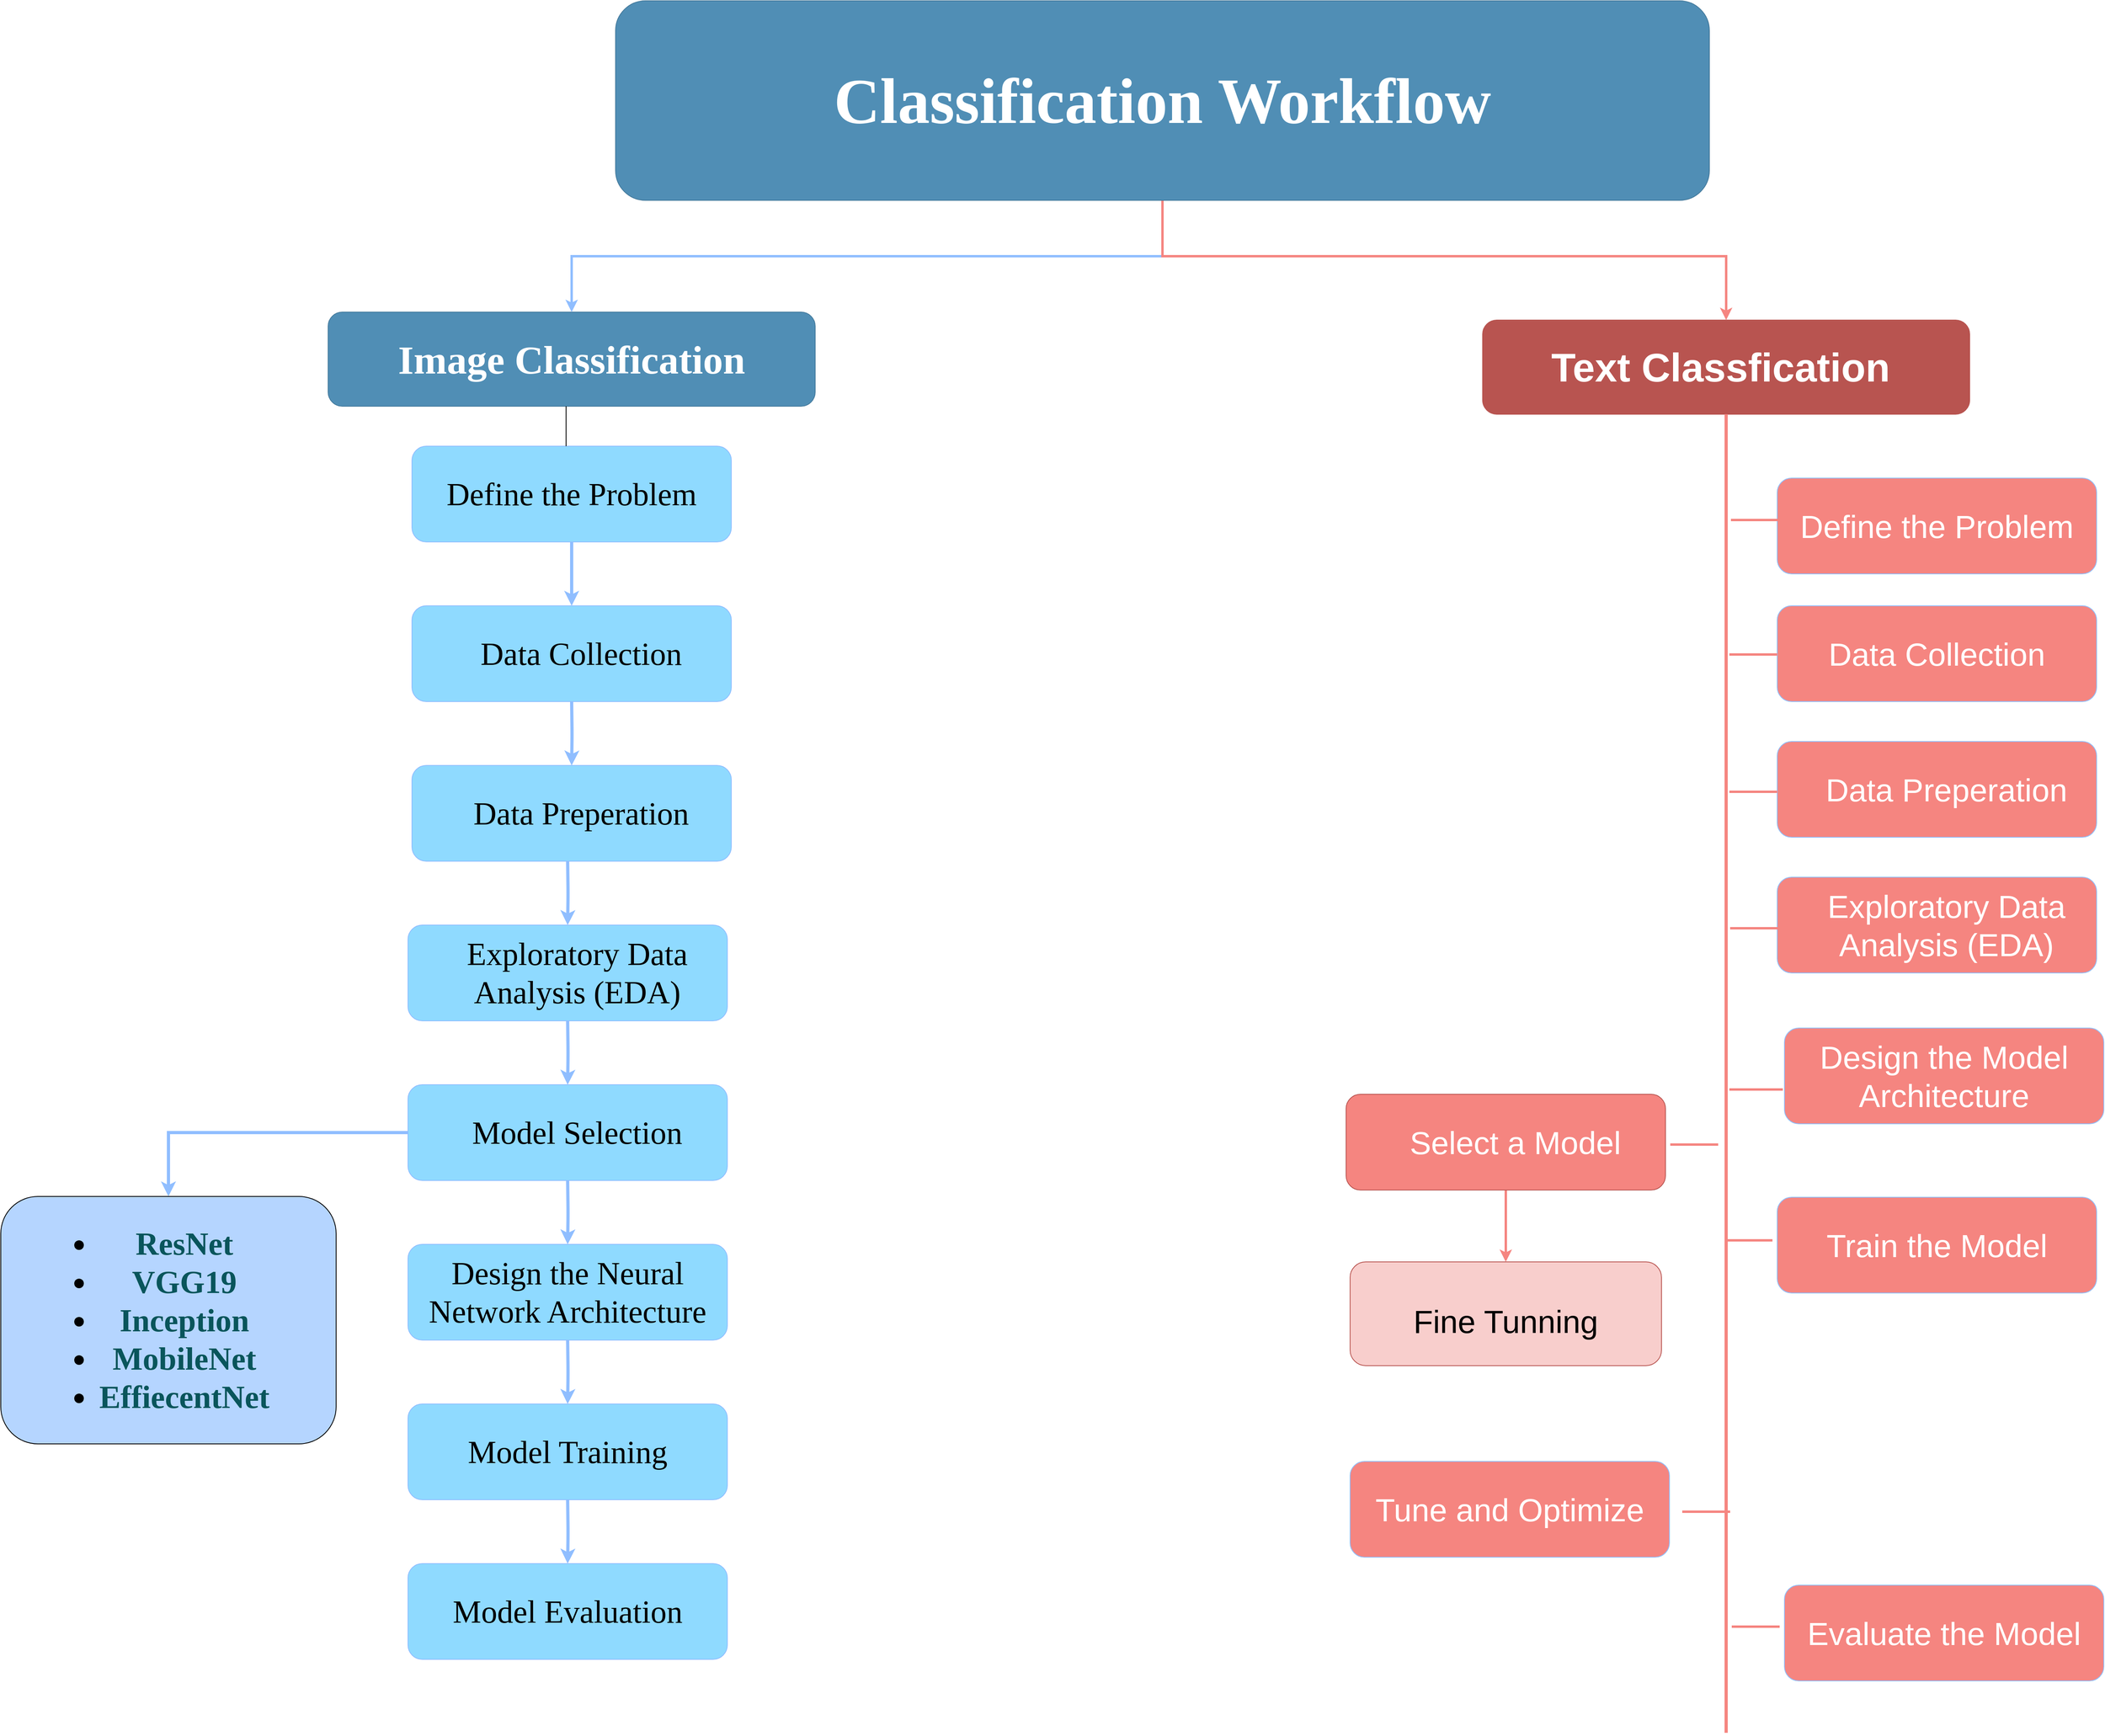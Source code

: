 <mxfile version="21.1.2" type="device">
  <diagram id="C5RBs43oDa-KdzZeNtuy" name="Page-1">
    <mxGraphModel dx="6694" dy="5885" grid="1" gridSize="10" guides="1" tooltips="1" connect="1" arrows="1" fold="1" page="1" pageScale="1" pageWidth="827" pageHeight="1169" math="0" shadow="0">
      <root>
        <mxCell id="WIyWlLk6GJQsqaUBKTNV-0" />
        <mxCell id="WIyWlLk6GJQsqaUBKTNV-1" parent="WIyWlLk6GJQsqaUBKTNV-0" />
        <mxCell id="KKabRNCbdy4jnE2uFyF0-61" value="&lt;font size=&quot;1&quot; color=&quot;#ffffff&quot; style=&quot;&quot;&gt;&lt;b style=&quot;font-size: 50px;&quot;&gt;Image Classification&lt;/b&gt;&lt;/font&gt;" style="rounded=1;whiteSpace=wrap;html=1;strokeColor=#457B9D;fontColor=#1D3557;fillColor=#508EB5;fontFamily=Garamond;" vertex="1" parent="WIyWlLk6GJQsqaUBKTNV-1">
          <mxGeometry x="-170" y="-1010" width="610" height="118" as="geometry" />
        </mxCell>
        <mxCell id="KKabRNCbdy4jnE2uFyF0-62" style="edgeStyle=orthogonalEdgeStyle;rounded=1;orthogonalLoop=1;jettySize=auto;html=1;exitX=0.5;exitY=1;exitDx=0;exitDy=0;entryX=0.5;entryY=0;entryDx=0;entryDy=0;strokeWidth=4;fillColor=#dae8fc;strokeColor=#90BEFF;fontFamily=Garamond;" edge="1" parent="WIyWlLk6GJQsqaUBKTNV-1" source="KKabRNCbdy4jnE2uFyF0-63" target="KKabRNCbdy4jnE2uFyF0-64">
          <mxGeometry relative="1" as="geometry" />
        </mxCell>
        <mxCell id="KKabRNCbdy4jnE2uFyF0-63" value="&lt;span style=&quot;border-color: var(--border-color); color: rgb(0, 0, 0); text-align: left;&quot;&gt;&lt;font style=&quot;font-size: 40px;&quot;&gt;Define the Problem&lt;/font&gt;&lt;font style=&quot;font-weight: bold;&quot; size=&quot;1&quot;&gt;&lt;br&gt;&lt;/font&gt;&lt;/span&gt;" style="rounded=1;whiteSpace=wrap;html=1;labelBackgroundColor=none;fillColor=#8FDAFF;strokeColor=#90BEFF;fontFamily=Garamond;" vertex="1" parent="WIyWlLk6GJQsqaUBKTNV-1">
          <mxGeometry x="-65" y="-842" width="400" height="120" as="geometry" />
        </mxCell>
        <mxCell id="KKabRNCbdy4jnE2uFyF0-64" value="&lt;span style=&quot;border-color: var(--border-color); color: rgb(0, 0, 0); text-align: left;&quot;&gt;&lt;p style=&quot;margin-left:.25in&quot; class=&quot;MsoNormal&quot;&gt;&lt;font style=&quot;font-size: 40px;&quot;&gt;Data Collection&lt;/font&gt;&lt;br&gt;&lt;/p&gt;&lt;/span&gt;" style="rounded=1;whiteSpace=wrap;html=1;labelBackgroundColor=none;fillColor=#8FDAFF;strokeColor=#90BEFF;fontFamily=Garamond;" vertex="1" parent="WIyWlLk6GJQsqaUBKTNV-1">
          <mxGeometry x="-65" y="-642" width="400" height="120" as="geometry" />
        </mxCell>
        <mxCell id="KKabRNCbdy4jnE2uFyF0-65" style="edgeStyle=orthogonalEdgeStyle;rounded=1;orthogonalLoop=1;jettySize=auto;html=1;exitX=0.5;exitY=1;exitDx=0;exitDy=0;entryX=0.5;entryY=0;entryDx=0;entryDy=0;strokeWidth=4;fillColor=#dae8fc;strokeColor=#90BEFF;fontSize=40;fontFamily=Garamond;" edge="1" parent="WIyWlLk6GJQsqaUBKTNV-1" target="KKabRNCbdy4jnE2uFyF0-66">
          <mxGeometry relative="1" as="geometry">
            <mxPoint x="135" y="-522" as="sourcePoint" />
          </mxGeometry>
        </mxCell>
        <mxCell id="KKabRNCbdy4jnE2uFyF0-66" value="&lt;span style=&quot;border-color: var(--border-color); color: rgb(0, 0, 0); text-align: left; font-size: 40px;&quot;&gt;&lt;p style=&quot;margin-left: 0.25in; font-size: 40px;&quot; class=&quot;MsoNormal&quot;&gt;Data Preperation&lt;br style=&quot;font-size: 40px;&quot;&gt;&lt;/p&gt;&lt;/span&gt;" style="rounded=1;whiteSpace=wrap;html=1;labelBackgroundColor=none;fillColor=#8FDAFF;strokeColor=#90BEFF;fontSize=40;fontFamily=Garamond;" vertex="1" parent="WIyWlLk6GJQsqaUBKTNV-1">
          <mxGeometry x="-65" y="-442" width="400" height="120" as="geometry" />
        </mxCell>
        <mxCell id="KKabRNCbdy4jnE2uFyF0-67" style="edgeStyle=orthogonalEdgeStyle;rounded=1;orthogonalLoop=1;jettySize=auto;html=1;exitX=0.5;exitY=1;exitDx=0;exitDy=0;entryX=0.5;entryY=0;entryDx=0;entryDy=0;strokeWidth=4;fillColor=#dae8fc;strokeColor=#90BEFF;fontSize=40;fontFamily=Garamond;" edge="1" parent="WIyWlLk6GJQsqaUBKTNV-1" target="KKabRNCbdy4jnE2uFyF0-68">
          <mxGeometry relative="1" as="geometry">
            <mxPoint x="130" y="-322" as="sourcePoint" />
          </mxGeometry>
        </mxCell>
        <mxCell id="KKabRNCbdy4jnE2uFyF0-68" value="&lt;span style=&quot;border-color: var(--border-color); color: rgb(0, 0, 0); font-size: 40px;&quot;&gt;&lt;p style=&quot;margin-left: 0.25in; font-size: 40px;&quot; class=&quot;MsoNormal&quot;&gt;Exploratory Data Analysis (EDA)&lt;br style=&quot;font-size: 40px;&quot;&gt;&lt;/p&gt;&lt;/span&gt;" style="rounded=1;whiteSpace=wrap;html=1;labelBackgroundColor=none;fillColor=#8FDAFF;strokeColor=#90BEFF;align=center;fontSize=40;fontFamily=Garamond;" vertex="1" parent="WIyWlLk6GJQsqaUBKTNV-1">
          <mxGeometry x="-70" y="-242" width="400" height="120" as="geometry" />
        </mxCell>
        <mxCell id="KKabRNCbdy4jnE2uFyF0-69" style="edgeStyle=orthogonalEdgeStyle;rounded=1;orthogonalLoop=1;jettySize=auto;html=1;exitX=0.5;exitY=1;exitDx=0;exitDy=0;entryX=0.5;entryY=0;entryDx=0;entryDy=0;strokeWidth=4;fillColor=#dae8fc;strokeColor=#90BEFF;fontSize=40;fontFamily=Garamond;" edge="1" parent="WIyWlLk6GJQsqaUBKTNV-1" target="KKabRNCbdy4jnE2uFyF0-71">
          <mxGeometry relative="1" as="geometry">
            <mxPoint x="130" y="-122" as="sourcePoint" />
          </mxGeometry>
        </mxCell>
        <mxCell id="KKabRNCbdy4jnE2uFyF0-70" style="edgeStyle=orthogonalEdgeStyle;rounded=0;orthogonalLoop=1;jettySize=auto;html=1;exitX=0;exitY=0.5;exitDx=0;exitDy=0;entryX=0.5;entryY=0;entryDx=0;entryDy=0;fontSize=12;strokeWidth=4;strokeColor=#90BEFF;fontFamily=Garamond;" edge="1" parent="WIyWlLk6GJQsqaUBKTNV-1" source="KKabRNCbdy4jnE2uFyF0-71" target="KKabRNCbdy4jnE2uFyF0-85">
          <mxGeometry relative="1" as="geometry">
            <mxPoint x="-350" y="98" as="targetPoint" />
          </mxGeometry>
        </mxCell>
        <mxCell id="KKabRNCbdy4jnE2uFyF0-71" value="&lt;span style=&quot;border-color: var(--border-color); color: rgb(0, 0, 0); text-align: left; font-size: 40px;&quot;&gt;&lt;p style=&quot;margin-left: 0.25in; font-size: 40px;&quot; class=&quot;MsoNormal&quot;&gt;Model Selection&lt;br style=&quot;font-size: 40px;&quot;&gt;&lt;/p&gt;&lt;/span&gt;" style="rounded=1;whiteSpace=wrap;html=1;labelBackgroundColor=none;fillColor=#8FDAFF;strokeColor=#90BEFF;fontSize=40;fontFamily=Garamond;" vertex="1" parent="WIyWlLk6GJQsqaUBKTNV-1">
          <mxGeometry x="-70" y="-42" width="400" height="120" as="geometry" />
        </mxCell>
        <mxCell id="KKabRNCbdy4jnE2uFyF0-72" style="edgeStyle=orthogonalEdgeStyle;rounded=1;orthogonalLoop=1;jettySize=auto;html=1;exitX=0.5;exitY=1;exitDx=0;exitDy=0;entryX=0.5;entryY=0;entryDx=0;entryDy=0;strokeWidth=4;fillColor=#dae8fc;strokeColor=#90BEFF;fontSize=40;fontFamily=Garamond;" edge="1" parent="WIyWlLk6GJQsqaUBKTNV-1" target="KKabRNCbdy4jnE2uFyF0-73">
          <mxGeometry relative="1" as="geometry">
            <mxPoint x="130" y="78" as="sourcePoint" />
          </mxGeometry>
        </mxCell>
        <mxCell id="KKabRNCbdy4jnE2uFyF0-73" value="&lt;span style=&quot;border-color: var(--border-color); color: rgb(0, 0, 0); text-align: left; font-size: 40px;&quot;&gt;Design the Neural Network Architecture&lt;font style=&quot;font-weight: bold; font-size: 40px;&quot;&gt;&lt;br style=&quot;font-size: 40px;&quot;&gt;&lt;/font&gt;&lt;/span&gt;" style="rounded=1;whiteSpace=wrap;html=1;labelBackgroundColor=none;fillColor=#8FDAFF;strokeColor=#90BEFF;fontSize=40;fontFamily=Garamond;" vertex="1" parent="WIyWlLk6GJQsqaUBKTNV-1">
          <mxGeometry x="-70" y="158" width="400" height="120" as="geometry" />
        </mxCell>
        <mxCell id="KKabRNCbdy4jnE2uFyF0-74" style="edgeStyle=orthogonalEdgeStyle;rounded=1;orthogonalLoop=1;jettySize=auto;html=1;exitX=0.5;exitY=1;exitDx=0;exitDy=0;entryX=0.5;entryY=0;entryDx=0;entryDy=0;strokeWidth=4;fillColor=#dae8fc;strokeColor=#90BEFF;fontSize=40;fontFamily=Garamond;" edge="1" parent="WIyWlLk6GJQsqaUBKTNV-1" target="KKabRNCbdy4jnE2uFyF0-75">
          <mxGeometry relative="1" as="geometry">
            <mxPoint x="130" y="278" as="sourcePoint" />
          </mxGeometry>
        </mxCell>
        <mxCell id="KKabRNCbdy4jnE2uFyF0-75" value="&lt;span style=&quot;border-color: var(--border-color); color: rgb(0, 0, 0); text-align: left; font-size: 40px;&quot;&gt;Model Training&lt;font style=&quot;font-weight: bold; font-size: 40px;&quot;&gt;&lt;br style=&quot;font-size: 40px;&quot;&gt;&lt;/font&gt;&lt;/span&gt;" style="rounded=1;whiteSpace=wrap;html=1;labelBackgroundColor=none;fillColor=#8FDAFF;strokeColor=#90BEFF;fontSize=40;fontFamily=Garamond;" vertex="1" parent="WIyWlLk6GJQsqaUBKTNV-1">
          <mxGeometry x="-70" y="358" width="400" height="120" as="geometry" />
        </mxCell>
        <mxCell id="KKabRNCbdy4jnE2uFyF0-80" style="edgeStyle=orthogonalEdgeStyle;rounded=1;orthogonalLoop=1;jettySize=auto;html=1;exitX=0.5;exitY=1;exitDx=0;exitDy=0;entryX=0.5;entryY=0;entryDx=0;entryDy=0;strokeWidth=4;fillColor=#dae8fc;strokeColor=#90BEFF;fontSize=40;fontFamily=Garamond;" edge="1" parent="WIyWlLk6GJQsqaUBKTNV-1" target="KKabRNCbdy4jnE2uFyF0-81">
          <mxGeometry relative="1" as="geometry">
            <mxPoint x="130" y="478" as="sourcePoint" />
          </mxGeometry>
        </mxCell>
        <mxCell id="KKabRNCbdy4jnE2uFyF0-81" value="&lt;span style=&quot;border-color: var(--border-color); color: rgb(0, 0, 0); text-align: left; font-size: 40px;&quot;&gt;&lt;font style=&quot;font-size: 40px;&quot;&gt;Model Evaluation&lt;br style=&quot;font-size: 40px;&quot;&gt;&lt;/font&gt;&lt;/span&gt;" style="rounded=1;whiteSpace=wrap;html=1;labelBackgroundColor=none;fillColor=#8FDAFF;strokeColor=#90BEFF;fontSize=40;fontFamily=Garamond;" vertex="1" parent="WIyWlLk6GJQsqaUBKTNV-1">
          <mxGeometry x="-70" y="558" width="400" height="120" as="geometry" />
        </mxCell>
        <mxCell id="KKabRNCbdy4jnE2uFyF0-85" value="&lt;p style=&quot;border-color: var(--border-color); margin-left: 0.25in; font-size: 40px;&quot; class=&quot;MsoNormal&quot;&gt;&lt;/p&gt;&lt;ul style=&quot;font-size: 40px;&quot;&gt;&lt;li&gt;&lt;span style=&quot;background-color: initial; font-size: 40px; text-align: left;&quot;&gt;&lt;b&gt;&lt;font color=&quot;#09555b&quot;&gt;ResNet&lt;/font&gt;&lt;/b&gt;&lt;/span&gt;&lt;/li&gt;&lt;li&gt;&lt;span style=&quot;background-color: initial; color: rgb(9, 85, 91); font-size: 40px;&quot;&gt;&lt;b&gt;VGG19&lt;/b&gt;&lt;/span&gt;&lt;/li&gt;&lt;li&gt;&lt;span style=&quot;background-color: initial; color: rgb(9, 85, 91); font-size: 40px;&quot;&gt;&lt;b&gt;Inception&lt;/b&gt;&lt;/span&gt;&lt;/li&gt;&lt;li&gt;&lt;span style=&quot;background-color: initial; color: rgb(9, 85, 91); font-size: 40px;&quot;&gt;&lt;b&gt;MobileNet&lt;/b&gt;&lt;/span&gt;&lt;/li&gt;&lt;li&gt;&lt;span style=&quot;background-color: initial; color: rgb(9, 85, 91); font-size: 40px;&quot;&gt;&lt;b&gt;EffiecentNet&lt;/b&gt;&lt;/span&gt;&lt;/li&gt;&lt;/ul&gt;" style="rounded=1;whiteSpace=wrap;html=1;fillColor=#B5D5FF;fontFamily=Garamond;" vertex="1" parent="WIyWlLk6GJQsqaUBKTNV-1">
          <mxGeometry x="-580" y="98" width="420" height="310" as="geometry" />
        </mxCell>
        <mxCell id="KKabRNCbdy4jnE2uFyF0-86" value="" style="endArrow=none;html=1;rounded=0;fontFamily=Garamond;" edge="1" parent="WIyWlLk6GJQsqaUBKTNV-1">
          <mxGeometry width="50" height="50" relative="1" as="geometry">
            <mxPoint x="128" y="-842" as="sourcePoint" />
            <mxPoint x="128" y="-892" as="targetPoint" />
          </mxGeometry>
        </mxCell>
        <mxCell id="KKabRNCbdy4jnE2uFyF0-118" value="&lt;font size=&quot;1&quot; color=&quot;#ffffff&quot; style=&quot;&quot;&gt;&lt;b style=&quot;font-size: 50px;&quot;&gt;Text Classfication&amp;nbsp;&lt;/b&gt;&lt;/font&gt;" style="rounded=1;whiteSpace=wrap;html=1;strokeColor=#b85450;fillColor=#B85450;" vertex="1" parent="WIyWlLk6GJQsqaUBKTNV-1">
          <mxGeometry x="1276" y="-1000" width="610" height="118" as="geometry" />
        </mxCell>
        <mxCell id="KKabRNCbdy4jnE2uFyF0-119" value="" style="endArrow=none;html=1;rounded=0;entryX=0.5;entryY=1;entryDx=0;entryDy=0;strokeColor=#F58580;strokeWidth=4;" edge="1" parent="WIyWlLk6GJQsqaUBKTNV-1" target="KKabRNCbdy4jnE2uFyF0-118">
          <mxGeometry width="50" height="50" relative="1" as="geometry">
            <mxPoint x="1581" y="770" as="sourcePoint" />
            <mxPoint x="935" y="-400" as="targetPoint" />
          </mxGeometry>
        </mxCell>
        <mxCell id="KKabRNCbdy4jnE2uFyF0-120" value="&lt;span style=&quot;border-color: var(--border-color); text-align: left;&quot;&gt;&lt;font style=&quot;font-size: 40px;&quot;&gt;Define the Problem&lt;/font&gt;&lt;font style=&quot;font-weight: bold;&quot; size=&quot;1&quot;&gt;&lt;br&gt;&lt;/font&gt;&lt;/span&gt;" style="rounded=1;whiteSpace=wrap;html=1;labelBackgroundColor=none;fillColor=#F58580;strokeColor=#90BEFF;fontColor=#FFFFFF;" vertex="1" parent="WIyWlLk6GJQsqaUBKTNV-1">
          <mxGeometry x="1645" y="-802" width="400" height="120" as="geometry" />
        </mxCell>
        <mxCell id="KKabRNCbdy4jnE2uFyF0-121" value="&lt;span style=&quot;border-color: var(--border-color); text-align: left; font-size: 40px;&quot;&gt;Data Collection&lt;font style=&quot;font-weight: bold; font-size: 40px;&quot;&gt;&lt;br style=&quot;font-size: 40px;&quot;&gt;&lt;/font&gt;&lt;/span&gt;" style="rounded=1;whiteSpace=wrap;html=1;labelBackgroundColor=none;fillColor=#F58580;strokeColor=#90BEFF;fontColor=#FFFFFF;fontSize=40;" vertex="1" parent="WIyWlLk6GJQsqaUBKTNV-1">
          <mxGeometry x="1645" y="-642" width="400" height="120" as="geometry" />
        </mxCell>
        <mxCell id="KKabRNCbdy4jnE2uFyF0-122" value="&lt;span style=&quot;border-color: var(--border-color); text-align: left; font-size: 40px;&quot;&gt;&lt;p style=&quot;margin-left: 0.25in; font-size: 40px;&quot; class=&quot;MsoNormal&quot;&gt;Data Preperation&lt;br style=&quot;font-size: 40px;&quot;&gt;&lt;/p&gt;&lt;/span&gt;" style="rounded=1;whiteSpace=wrap;html=1;labelBackgroundColor=none;fillColor=#F58580;strokeColor=#90BEFF;fontColor=#FFFFFF;fontSize=40;" vertex="1" parent="WIyWlLk6GJQsqaUBKTNV-1">
          <mxGeometry x="1645" y="-472" width="400" height="120" as="geometry" />
        </mxCell>
        <mxCell id="KKabRNCbdy4jnE2uFyF0-123" value="&lt;span style=&quot;border-color: var(--border-color); font-size: 40px;&quot;&gt;&lt;p style=&quot;margin-left: 0.25in; font-size: 40px;&quot; class=&quot;MsoNormal&quot;&gt;Exploratory Data Analysis (EDA)&lt;br style=&quot;font-size: 40px;&quot;&gt;&lt;/p&gt;&lt;/span&gt;" style="rounded=1;whiteSpace=wrap;html=1;labelBackgroundColor=none;fillColor=#F58580;strokeColor=#90BEFF;align=center;fontColor=#FFFFFF;fontSize=40;" vertex="1" parent="WIyWlLk6GJQsqaUBKTNV-1">
          <mxGeometry x="1645" y="-302" width="400" height="120" as="geometry" />
        </mxCell>
        <mxCell id="KKabRNCbdy4jnE2uFyF0-124" style="edgeStyle=orthogonalEdgeStyle;rounded=0;orthogonalLoop=1;jettySize=auto;html=1;exitX=0.5;exitY=1;exitDx=0;exitDy=0;entryX=0.5;entryY=0;entryDx=0;entryDy=0;strokeWidth=3;strokeColor=#F58580;" edge="1" parent="WIyWlLk6GJQsqaUBKTNV-1" source="KKabRNCbdy4jnE2uFyF0-125" target="KKabRNCbdy4jnE2uFyF0-135">
          <mxGeometry relative="1" as="geometry" />
        </mxCell>
        <mxCell id="KKabRNCbdy4jnE2uFyF0-125" value="&lt;span style=&quot;border-color: var(--border-color); text-align: left;&quot;&gt;&lt;p style=&quot;margin-left: 0.25in;&quot; class=&quot;MsoNormal&quot;&gt;&lt;font color=&quot;#ffffff&quot; style=&quot;font-size: 40px;&quot;&gt;&lt;span style=&quot;&quot;&gt;Select a Model&lt;/span&gt;&lt;/font&gt;&lt;/p&gt;&lt;/span&gt;" style="rounded=1;whiteSpace=wrap;html=1;labelBackgroundColor=none;fillColor=#f58580;strokeColor=#b85450;fontStyle=0" vertex="1" parent="WIyWlLk6GJQsqaUBKTNV-1">
          <mxGeometry x="1105" y="-30" width="400" height="120" as="geometry" />
        </mxCell>
        <mxCell id="KKabRNCbdy4jnE2uFyF0-126" value="" style="endArrow=none;html=1;rounded=0;strokeWidth=3;strokeColor=#F58580;" edge="1" parent="WIyWlLk6GJQsqaUBKTNV-1">
          <mxGeometry width="50" height="50" relative="1" as="geometry">
            <mxPoint x="1587" y="-749.5" as="sourcePoint" />
            <mxPoint x="1647" y="-749.5" as="targetPoint" />
          </mxGeometry>
        </mxCell>
        <mxCell id="KKabRNCbdy4jnE2uFyF0-127" value="" style="endArrow=none;html=1;rounded=0;strokeWidth=3;strokeColor=#F58580;" edge="1" parent="WIyWlLk6GJQsqaUBKTNV-1">
          <mxGeometry width="50" height="50" relative="1" as="geometry">
            <mxPoint x="1585" y="-36" as="sourcePoint" />
            <mxPoint x="1652" y="-36" as="targetPoint" />
          </mxGeometry>
        </mxCell>
        <mxCell id="KKabRNCbdy4jnE2uFyF0-128" value="" style="endArrow=none;html=1;rounded=0;strokeWidth=3;strokeColor=#F58580;" edge="1" parent="WIyWlLk6GJQsqaUBKTNV-1">
          <mxGeometry width="50" height="50" relative="1" as="geometry">
            <mxPoint x="1585" y="-409" as="sourcePoint" />
            <mxPoint x="1645" y="-409" as="targetPoint" />
          </mxGeometry>
        </mxCell>
        <mxCell id="KKabRNCbdy4jnE2uFyF0-129" value="" style="endArrow=none;html=1;rounded=0;strokeWidth=3;strokeColor=#F58580;" edge="1" parent="WIyWlLk6GJQsqaUBKTNV-1">
          <mxGeometry width="50" height="50" relative="1" as="geometry">
            <mxPoint x="1585" y="-581" as="sourcePoint" />
            <mxPoint x="1645" y="-581" as="targetPoint" />
          </mxGeometry>
        </mxCell>
        <mxCell id="KKabRNCbdy4jnE2uFyF0-130" value="" style="endArrow=none;html=1;rounded=0;strokeWidth=3;strokeColor=#F58580;" edge="1" parent="WIyWlLk6GJQsqaUBKTNV-1">
          <mxGeometry width="50" height="50" relative="1" as="geometry">
            <mxPoint x="1511" y="33" as="sourcePoint" />
            <mxPoint x="1571" y="33" as="targetPoint" />
          </mxGeometry>
        </mxCell>
        <mxCell id="KKabRNCbdy4jnE2uFyF0-131" value="" style="endArrow=none;html=1;rounded=0;strokeWidth=3;strokeColor=#F58580;" edge="1" parent="WIyWlLk6GJQsqaUBKTNV-1">
          <mxGeometry width="50" height="50" relative="1" as="geometry">
            <mxPoint x="1579" y="153" as="sourcePoint" />
            <mxPoint x="1639" y="153" as="targetPoint" />
          </mxGeometry>
        </mxCell>
        <mxCell id="KKabRNCbdy4jnE2uFyF0-132" value="" style="endArrow=none;html=1;rounded=0;strokeWidth=3;strokeColor=#F58580;" edge="1" parent="WIyWlLk6GJQsqaUBKTNV-1">
          <mxGeometry width="50" height="50" relative="1" as="geometry">
            <mxPoint x="1586" y="-238" as="sourcePoint" />
            <mxPoint x="1646" y="-238" as="targetPoint" />
          </mxGeometry>
        </mxCell>
        <mxCell id="KKabRNCbdy4jnE2uFyF0-133" value="&lt;span style=&quot;border-color: var(--border-color);&quot;&gt;&lt;p class=&quot;MsoListParagraph&quot;&gt;&lt;font style=&quot;font-size: 40px;&quot;&gt;Design the Model Architecture&lt;/font&gt;&lt;/p&gt;&lt;/span&gt;" style="rounded=1;whiteSpace=wrap;html=1;labelBackgroundColor=none;fillColor=#F58580;strokeColor=#90BEFF;align=center;fontColor=#FFFFFF;" vertex="1" parent="WIyWlLk6GJQsqaUBKTNV-1">
          <mxGeometry x="1654" y="-113" width="400" height="120" as="geometry" />
        </mxCell>
        <mxCell id="KKabRNCbdy4jnE2uFyF0-134" value="&lt;span style=&quot;border-color: var(--border-color);&quot;&gt;&lt;p class=&quot;MsoListParagraph&quot;&gt;&lt;font style=&quot;font-size: 40px;&quot;&gt;Train the Model&lt;/font&gt;&lt;/p&gt;&lt;/span&gt;&lt;p class=&quot;MsoListParagraph&quot;&gt;&lt;/p&gt;" style="rounded=1;whiteSpace=wrap;html=1;labelBackgroundColor=none;fillColor=#F58580;strokeColor=#90BEFF;align=center;fontColor=#FFFFFF;" vertex="1" parent="WIyWlLk6GJQsqaUBKTNV-1">
          <mxGeometry x="1645" y="99" width="400" height="120" as="geometry" />
        </mxCell>
        <mxCell id="KKabRNCbdy4jnE2uFyF0-135" value="&lt;p style=&quot;border-color: var(--border-color); margin-left: 0.25in; font-size: 30px;&quot; class=&quot;MsoNormal&quot;&gt;&lt;/p&gt;&lt;span style=&quot;font-size: 40px; background-color: initial;&quot;&gt;&lt;div style=&quot;&quot;&gt;&lt;span style=&quot;background-color: initial;&quot;&gt;Fine Tunning&lt;/span&gt;&lt;/div&gt;&lt;/span&gt;&lt;p&gt;&lt;/p&gt;" style="rounded=1;whiteSpace=wrap;html=1;fillColor=#f8cecc;strokeColor=#b85450;align=center;" vertex="1" parent="WIyWlLk6GJQsqaUBKTNV-1">
          <mxGeometry x="1110" y="180" width="390" height="130" as="geometry" />
        </mxCell>
        <mxCell id="KKabRNCbdy4jnE2uFyF0-136" value="" style="endArrow=none;html=1;rounded=0;strokeWidth=3;strokeColor=#F58580;" edge="1" parent="WIyWlLk6GJQsqaUBKTNV-1">
          <mxGeometry width="50" height="50" relative="1" as="geometry">
            <mxPoint x="1588" y="637" as="sourcePoint" />
            <mxPoint x="1648" y="637" as="targetPoint" />
          </mxGeometry>
        </mxCell>
        <mxCell id="KKabRNCbdy4jnE2uFyF0-137" value="&lt;span style=&quot;border-color: var(--border-color);&quot;&gt;&lt;p class=&quot;MsoListParagraph&quot;&gt;&lt;font style=&quot;font-size: 40px;&quot;&gt;Evaluate the Model&lt;/font&gt;&lt;/p&gt;&lt;/span&gt;&lt;p class=&quot;MsoListParagraph&quot;&gt;&lt;/p&gt;" style="rounded=1;whiteSpace=wrap;html=1;labelBackgroundColor=none;fillColor=#F58580;strokeColor=#90BEFF;align=center;fontColor=#FFFFFF;" vertex="1" parent="WIyWlLk6GJQsqaUBKTNV-1">
          <mxGeometry x="1654" y="585" width="400" height="120" as="geometry" />
        </mxCell>
        <mxCell id="KKabRNCbdy4jnE2uFyF0-138" value="&lt;span style=&quot;border-color: var(--border-color);&quot;&gt;&lt;p class=&quot;MsoListParagraph&quot;&gt;&lt;font style=&quot;font-size: 40px;&quot;&gt;Tune and Optimize&lt;/font&gt;&lt;br&gt;&lt;/p&gt;&lt;/span&gt;&lt;p class=&quot;MsoListParagraph&quot;&gt;&lt;/p&gt;" style="rounded=1;whiteSpace=wrap;html=1;labelBackgroundColor=none;fillColor=#F58580;strokeColor=#90BEFF;align=center;fontColor=#FFFFFF;" vertex="1" parent="WIyWlLk6GJQsqaUBKTNV-1">
          <mxGeometry x="1110" y="430" width="400" height="120" as="geometry" />
        </mxCell>
        <mxCell id="KKabRNCbdy4jnE2uFyF0-144" value="" style="endArrow=none;html=1;rounded=0;strokeWidth=3;strokeColor=#F58580;" edge="1" parent="WIyWlLk6GJQsqaUBKTNV-1">
          <mxGeometry width="50" height="50" relative="1" as="geometry">
            <mxPoint x="1526" y="493" as="sourcePoint" />
            <mxPoint x="1586" y="493" as="targetPoint" />
          </mxGeometry>
        </mxCell>
        <mxCell id="KKabRNCbdy4jnE2uFyF0-147" style="edgeStyle=orthogonalEdgeStyle;rounded=0;orthogonalLoop=1;jettySize=auto;html=1;exitX=0.5;exitY=1;exitDx=0;exitDy=0;entryX=0.5;entryY=0;entryDx=0;entryDy=0;strokeColor=#90BEFF;strokeWidth=3;" edge="1" parent="WIyWlLk6GJQsqaUBKTNV-1" source="KKabRNCbdy4jnE2uFyF0-146" target="KKabRNCbdy4jnE2uFyF0-61">
          <mxGeometry relative="1" as="geometry" />
        </mxCell>
        <mxCell id="KKabRNCbdy4jnE2uFyF0-148" style="edgeStyle=orthogonalEdgeStyle;rounded=0;orthogonalLoop=1;jettySize=auto;html=1;exitX=0.5;exitY=1;exitDx=0;exitDy=0;entryX=0.5;entryY=0;entryDx=0;entryDy=0;fontColor=#F58580;strokeColor=#F58580;strokeWidth=3;" edge="1" parent="WIyWlLk6GJQsqaUBKTNV-1" source="KKabRNCbdy4jnE2uFyF0-146" target="KKabRNCbdy4jnE2uFyF0-118">
          <mxGeometry relative="1" as="geometry">
            <Array as="points">
              <mxPoint x="875" y="-1080" />
              <mxPoint x="1581" y="-1080" />
            </Array>
          </mxGeometry>
        </mxCell>
        <mxCell id="KKabRNCbdy4jnE2uFyF0-146" value="&lt;font color=&quot;#ffffff&quot; style=&quot;font-size: 80px;&quot;&gt;&lt;b style=&quot;&quot;&gt;Classification Workflow&lt;/b&gt;&lt;/font&gt;" style="rounded=1;whiteSpace=wrap;html=1;strokeColor=#457B9D;fontColor=#1D3557;fillColor=#508EB5;fontFamily=Garamond;" vertex="1" parent="WIyWlLk6GJQsqaUBKTNV-1">
          <mxGeometry x="190" y="-1400" width="1370" height="250" as="geometry" />
        </mxCell>
      </root>
    </mxGraphModel>
  </diagram>
</mxfile>
